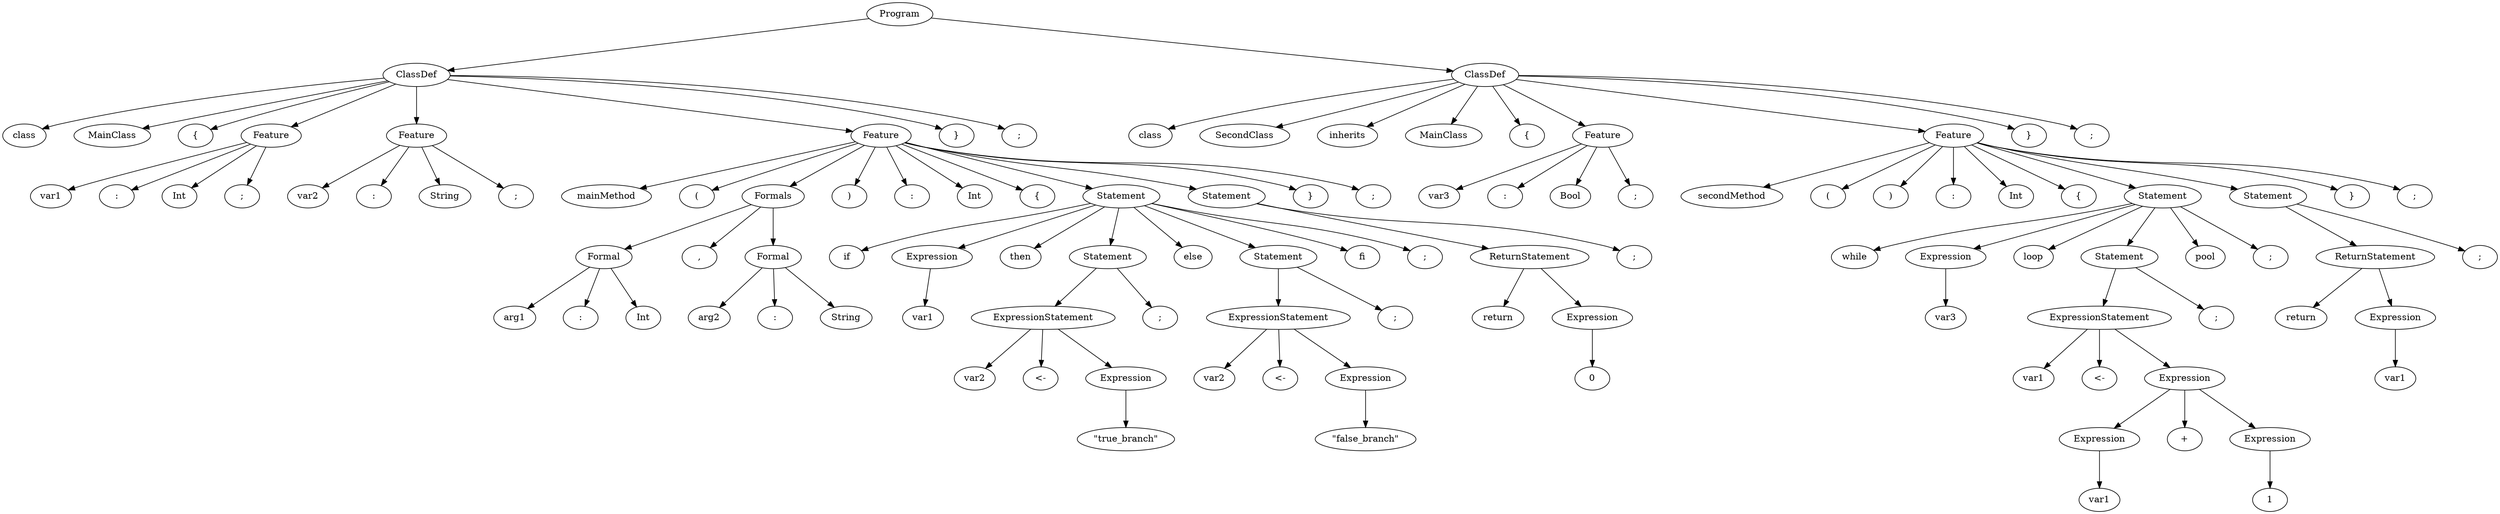 digraph tree {
rankdir=TB;
nodesep=0.6;
ranksep=0.8;
    "Program_2493369724592" [label="Program"];
    "ClassDef_2493369724816" [label="ClassDef"];
    "class_2493395043840" [label="class"];
    "MainClass_2493395044096" [label="MainClass"];
    "{_2493395044800" [label="{"];
    "Feature_2493395054656" [label="Feature"];
    "var1_2493395045888" [label="var1"];
    ":_2493395046208" [label=":"];
    "Int_2493395066944" [label="Int"];
    ";_2493395067072" [label=";"];
    "Feature_2493395055104" [label="Feature"];
    "var2_2493395045696" [label="var2"];
    ":_2493395067520" [label=":"];
    "String_2493395067584" [label="String"];
    ";_2493395068352" [label=";"];
    "Feature_2493395055216" [label="Feature"];
    "mainMethod_2493395068736" [label="mainMethod"];
    "(_2493395068928" [label="("];
    "Formals_2493395055440" [label="Formals"];
    "Formal_2493395055552" [label="Formal"];
    "arg1_2493395069056" [label="arg1"];
    ":_2493395069184" [label=":"];
    "Int_2493395069376" [label="Int"];
    ",_2493395069568" [label=","];
    "Formal_2493395055664" [label="Formal"];
    "arg2_2493395069632" [label="arg2"];
    ":_2493395069760" [label=":"];
    "String_2493395069952" [label="String"];
    ")_2493395070080" [label=")"];
    ":_2493395070144" [label=":"];
    "Int_2493395070272" [label="Int"];
    "{_2493395070912" [label="{"];
    "Statement_2493395055776" [label="Statement"];
    "if_2493395079488" [label="if"];
    "Expression_2493395055888" [label="Expression"];
    "var1_2493395079680" [label="var1"];
    "then_2493395082176" [label="then"];
    "Statement_2493395056560" [label="Statement"];
    "ExpressionStatement_2493395056672" [label="ExpressionStatement"];
    "var2_2493395095808" [label="var2"];
    "<-_2493395095872" [label="<-"];
    "Expression_2493395056784" [label="Expression"];
    "\\\"true_branch\\\"_2493395095936" [label="\"true_branch\""];
    ";_2493395096000" [label=";"];
    "else_2493395096640" [label="else"];
    "Statement_2493395057120" [label="Statement"];
    "ExpressionStatement_2493395057232" [label="ExpressionStatement"];
    "var2_2493395096768" [label="var2"];
    "<-_2493395096832" [label="<-"];
    "Expression_2493395057344" [label="Expression"];
    "\\\"false_branch\\\"_2493395097152" [label="\"false_branch\""];
    ";_2493395097216" [label=";"];
    "fi_2493395097472" [label="fi"];
    ";_2493395097536" [label=";"];
    "Statement_2493395057456" [label="Statement"];
    "ReturnStatement_2493395057568" [label="ReturnStatement"];
    "return_2493395070208" [label="return"];
    "Expression_2493395057680" [label="Expression"];
    "0_2493395098688" [label="0"];
    ";_2493395098752" [label=";"];
    "}_2493395099136" [label="}"];
    ";_2493395099200" [label=";"];
    "}_2493395099264" [label="}"];
    ";_2493395099328" [label=";"];
    "ClassDef_2493395057904" [label="ClassDef"];
    "class_2493395099456" [label="class"];
    "SecondClass_2493395099584" [label="SecondClass"];
    "inherits_2493395116992" [label="inherits"];
    "MainClass_2493395117056" [label="MainClass"];
    "{_2493395117120" [label="{"];
    "Feature_2493395058016" [label="Feature"];
    "var3_2493395117312" [label="var3"];
    ":_2493395117376" [label=":"];
    "Bool_2493395117504" [label="Bool"];
    ";_2493395117568" [label=";"];
    "Feature_2493395058128" [label="Feature"];
    "secondMethod_2493395117632" [label="secondMethod"];
    "(_2493395117696" [label="("];
    ")_2493395117760" [label=")"];
    ":_2493395117824" [label=":"];
    "Int_2493395117888" [label="Int"];
    "{_2493395118016" [label="{"];
    "Statement_2493395058240" [label="Statement"];
    "while_2493395118720" [label="while"];
    "Expression_2493395058352" [label="Expression"];
    "var3_2493395118784" [label="var3"];
    "loop_2493395119424" [label="loop"];
    "Statement_2493395132480" [label="Statement"];
    "ExpressionStatement_2493395132592" [label="ExpressionStatement"];
    "var1_2493395119488" [label="var1"];
    "<-_2493395119744" [label="<-"];
    "Expression_2493395133264" [label="Expression"];
    "Expression_2493395132704" [label="Expression"];
    "var1_2493395119808" [label="var1"];
    "+_2493395136640" [label="+"];
    "Expression_2493395133376" [label="Expression"];
    "1_2493395137664" [label="1"];
    ";_2493395139072" [label=";"];
    "pool_2493395139136" [label="pool"];
    ";_2493395139264" [label=";"];
    "Statement_2493395133600" [label="Statement"];
    "ReturnStatement_2493395133712" [label="ReturnStatement"];
    "return_2493395139328" [label="return"];
    "Expression_2493395133824" [label="Expression"];
    "var1_2493395139392" [label="var1"];
    ";_2493395139456" [label=";"];
    "}_2493395139520" [label="}"];
    ";_2493395117952" [label=";"];
    "}_2493395139584" [label="}"];
    ";_2493395139648" [label=";"];
    "Program_2493369724592" -> "ClassDef_2493369724816";
    "Program_2493369724592" -> "ClassDef_2493395057904";
    "ClassDef_2493369724816" -> "class_2493395043840";
    "ClassDef_2493369724816" -> "MainClass_2493395044096";
    "ClassDef_2493369724816" -> "{_2493395044800";
    "ClassDef_2493369724816" -> "Feature_2493395054656";
    "ClassDef_2493369724816" -> "Feature_2493395055104";
    "ClassDef_2493369724816" -> "Feature_2493395055216";
    "ClassDef_2493369724816" -> "}_2493395099264";
    "ClassDef_2493369724816" -> ";_2493395099328";
    "Feature_2493395054656" -> "var1_2493395045888";
    "Feature_2493395054656" -> ":_2493395046208";
    "Feature_2493395054656" -> "Int_2493395066944";
    "Feature_2493395054656" -> ";_2493395067072";
    "Feature_2493395055104" -> "var2_2493395045696";
    "Feature_2493395055104" -> ":_2493395067520";
    "Feature_2493395055104" -> "String_2493395067584";
    "Feature_2493395055104" -> ";_2493395068352";
    "Feature_2493395055216" -> "mainMethod_2493395068736";
    "Feature_2493395055216" -> "(_2493395068928";
    "Feature_2493395055216" -> "Formals_2493395055440";
    "Feature_2493395055216" -> ")_2493395070080";
    "Feature_2493395055216" -> ":_2493395070144";
    "Feature_2493395055216" -> "Int_2493395070272";
    "Feature_2493395055216" -> "{_2493395070912";
    "Feature_2493395055216" -> "Statement_2493395055776";
    "Feature_2493395055216" -> "Statement_2493395057456";
    "Feature_2493395055216" -> "}_2493395099136";
    "Feature_2493395055216" -> ";_2493395099200";
    "Formals_2493395055440" -> "Formal_2493395055552";
    "Formals_2493395055440" -> ",_2493395069568";
    "Formals_2493395055440" -> "Formal_2493395055664";
    "Formal_2493395055552" -> "arg1_2493395069056";
    "Formal_2493395055552" -> ":_2493395069184";
    "Formal_2493395055552" -> "Int_2493395069376";
    "Formal_2493395055664" -> "arg2_2493395069632";
    "Formal_2493395055664" -> ":_2493395069760";
    "Formal_2493395055664" -> "String_2493395069952";
    "Statement_2493395055776" -> "if_2493395079488";
    "Statement_2493395055776" -> "Expression_2493395055888";
    "Statement_2493395055776" -> "then_2493395082176";
    "Statement_2493395055776" -> "Statement_2493395056560";
    "Statement_2493395055776" -> "else_2493395096640";
    "Statement_2493395055776" -> "Statement_2493395057120";
    "Statement_2493395055776" -> "fi_2493395097472";
    "Statement_2493395055776" -> ";_2493395097536";
    "Expression_2493395055888" -> "var1_2493395079680";
    "Statement_2493395056560" -> "ExpressionStatement_2493395056672";
    "Statement_2493395056560" -> ";_2493395096000";
    "ExpressionStatement_2493395056672" -> "var2_2493395095808";
    "ExpressionStatement_2493395056672" -> "<-_2493395095872";
    "ExpressionStatement_2493395056672" -> "Expression_2493395056784";
    "Expression_2493395056784" -> "\\\"true_branch\\\"_2493395095936";
    "Statement_2493395057120" -> "ExpressionStatement_2493395057232";
    "Statement_2493395057120" -> ";_2493395097216";
    "ExpressionStatement_2493395057232" -> "var2_2493395096768";
    "ExpressionStatement_2493395057232" -> "<-_2493395096832";
    "ExpressionStatement_2493395057232" -> "Expression_2493395057344";
    "Expression_2493395057344" -> "\\\"false_branch\\\"_2493395097152";
    "Statement_2493395057456" -> "ReturnStatement_2493395057568";
    "Statement_2493395057456" -> ";_2493395098752";
    "ReturnStatement_2493395057568" -> "return_2493395070208";
    "ReturnStatement_2493395057568" -> "Expression_2493395057680";
    "Expression_2493395057680" -> "0_2493395098688";
    "ClassDef_2493395057904" -> "class_2493395099456";
    "ClassDef_2493395057904" -> "SecondClass_2493395099584";
    "ClassDef_2493395057904" -> "inherits_2493395116992";
    "ClassDef_2493395057904" -> "MainClass_2493395117056";
    "ClassDef_2493395057904" -> "{_2493395117120";
    "ClassDef_2493395057904" -> "Feature_2493395058016";
    "ClassDef_2493395057904" -> "Feature_2493395058128";
    "ClassDef_2493395057904" -> "}_2493395139584";
    "ClassDef_2493395057904" -> ";_2493395139648";
    "Feature_2493395058016" -> "var3_2493395117312";
    "Feature_2493395058016" -> ":_2493395117376";
    "Feature_2493395058016" -> "Bool_2493395117504";
    "Feature_2493395058016" -> ";_2493395117568";
    "Feature_2493395058128" -> "secondMethod_2493395117632";
    "Feature_2493395058128" -> "(_2493395117696";
    "Feature_2493395058128" -> ")_2493395117760";
    "Feature_2493395058128" -> ":_2493395117824";
    "Feature_2493395058128" -> "Int_2493395117888";
    "Feature_2493395058128" -> "{_2493395118016";
    "Feature_2493395058128" -> "Statement_2493395058240";
    "Feature_2493395058128" -> "Statement_2493395133600";
    "Feature_2493395058128" -> "}_2493395139520";
    "Feature_2493395058128" -> ";_2493395117952";
    "Statement_2493395058240" -> "while_2493395118720";
    "Statement_2493395058240" -> "Expression_2493395058352";
    "Statement_2493395058240" -> "loop_2493395119424";
    "Statement_2493395058240" -> "Statement_2493395132480";
    "Statement_2493395058240" -> "pool_2493395139136";
    "Statement_2493395058240" -> ";_2493395139264";
    "Expression_2493395058352" -> "var3_2493395118784";
    "Statement_2493395132480" -> "ExpressionStatement_2493395132592";
    "Statement_2493395132480" -> ";_2493395139072";
    "ExpressionStatement_2493395132592" -> "var1_2493395119488";
    "ExpressionStatement_2493395132592" -> "<-_2493395119744";
    "ExpressionStatement_2493395132592" -> "Expression_2493395133264";
    "Expression_2493395133264" -> "Expression_2493395132704";
    "Expression_2493395133264" -> "+_2493395136640";
    "Expression_2493395133264" -> "Expression_2493395133376";
    "Expression_2493395132704" -> "var1_2493395119808";
    "Expression_2493395133376" -> "1_2493395137664";
    "Statement_2493395133600" -> "ReturnStatement_2493395133712";
    "Statement_2493395133600" -> ";_2493395139456";
    "ReturnStatement_2493395133712" -> "return_2493395139328";
    "ReturnStatement_2493395133712" -> "Expression_2493395133824";
    "Expression_2493395133824" -> "var1_2493395139392";
}
